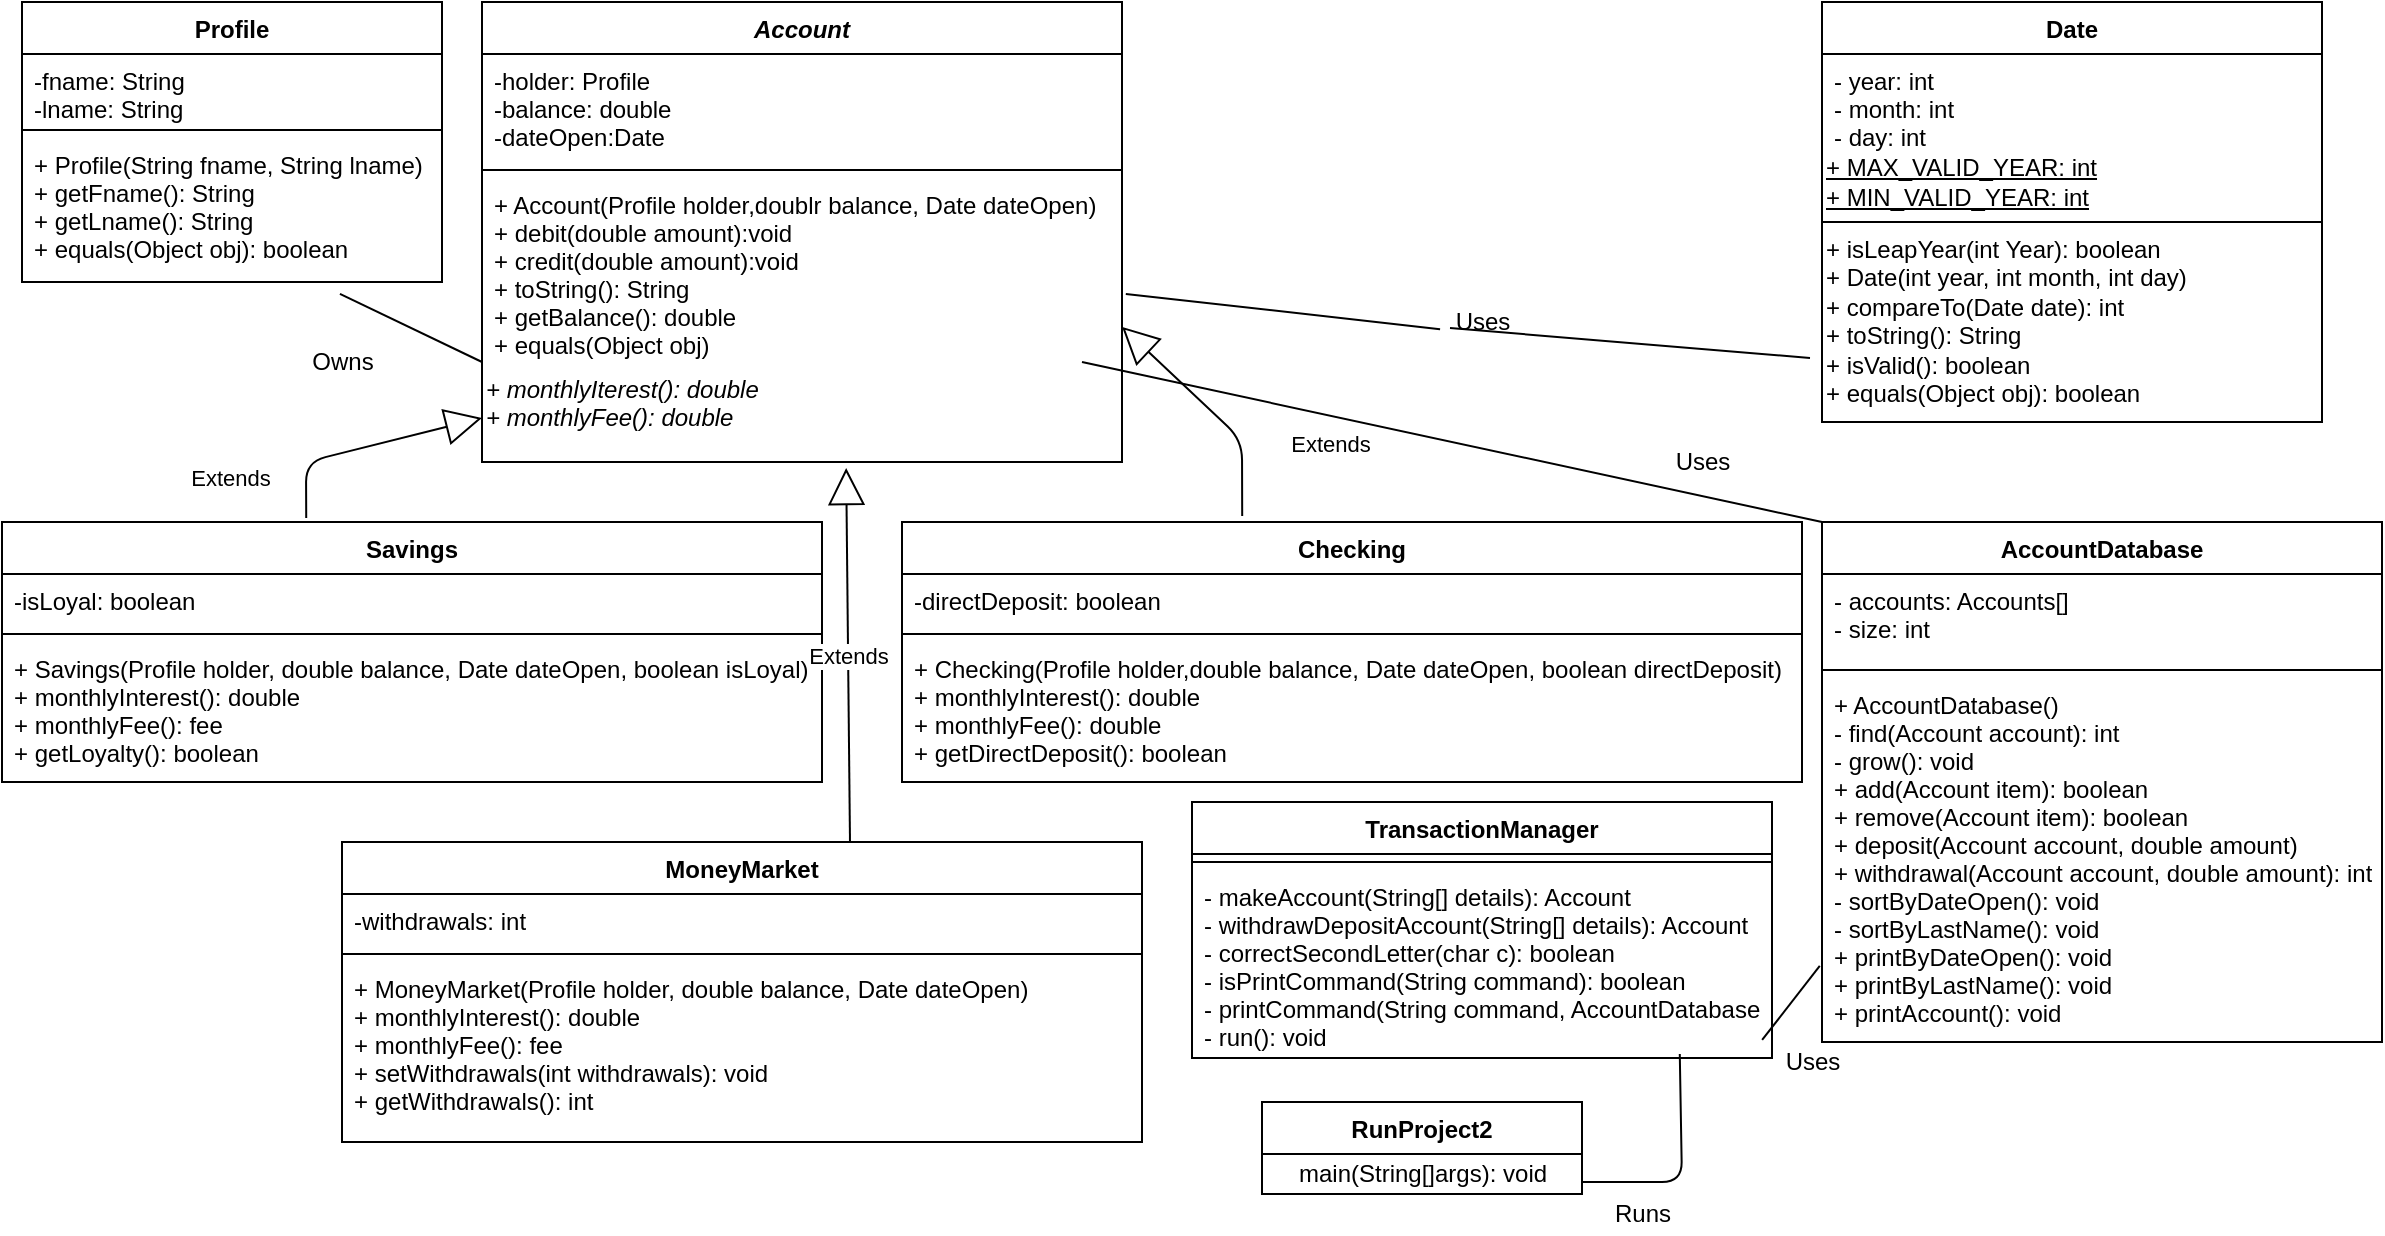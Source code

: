<mxfile version="13.7.8" type="github">
  <diagram id="HnuSA87M3PJG01zhBdf5" name="Page-1">
    <mxGraphModel dx="1422" dy="762" grid="0" gridSize="10" guides="1" tooltips="1" connect="1" arrows="1" fold="1" page="1" pageScale="1" pageWidth="1600" pageHeight="900" math="0" shadow="0">
      <root>
        <mxCell id="0" />
        <mxCell id="1" parent="0" />
        <mxCell id="8ORKqLpo0yyQ04rci0zG-6" value="Savings" style="swimlane;fontStyle=1;align=center;verticalAlign=top;childLayout=stackLayout;horizontal=1;startSize=26;horizontalStack=0;resizeParent=1;resizeParentMax=0;resizeLast=0;collapsible=1;marginBottom=0;" parent="1" vertex="1">
          <mxGeometry x="10" y="270" width="410" height="130" as="geometry" />
        </mxCell>
        <mxCell id="8ORKqLpo0yyQ04rci0zG-7" value="-isLoyal: boolean" style="text;strokeColor=none;fillColor=none;align=left;verticalAlign=top;spacingLeft=4;spacingRight=4;overflow=hidden;rotatable=0;points=[[0,0.5],[1,0.5]];portConstraint=eastwest;" parent="8ORKqLpo0yyQ04rci0zG-6" vertex="1">
          <mxGeometry y="26" width="410" height="26" as="geometry" />
        </mxCell>
        <mxCell id="8ORKqLpo0yyQ04rci0zG-8" value="" style="line;strokeWidth=1;fillColor=none;align=left;verticalAlign=middle;spacingTop=-1;spacingLeft=3;spacingRight=3;rotatable=0;labelPosition=right;points=[];portConstraint=eastwest;" parent="8ORKqLpo0yyQ04rci0zG-6" vertex="1">
          <mxGeometry y="52" width="410" height="8" as="geometry" />
        </mxCell>
        <mxCell id="8ORKqLpo0yyQ04rci0zG-9" value="+ Savings(Profile holder, double balance, Date dateOpen, boolean isLoyal)&#xa;+ monthlyInterest(): double&#xa;+ monthlyFee(): fee&#xa;+ getLoyalty(): boolean&#xa;" style="text;strokeColor=none;fillColor=none;align=left;verticalAlign=top;spacingLeft=4;spacingRight=4;overflow=hidden;rotatable=0;points=[[0,0.5],[1,0.5]];portConstraint=eastwest;" parent="8ORKqLpo0yyQ04rci0zG-6" vertex="1">
          <mxGeometry y="60" width="410" height="70" as="geometry" />
        </mxCell>
        <mxCell id="8ORKqLpo0yyQ04rci0zG-10" value="Account" style="swimlane;fontStyle=3;align=center;verticalAlign=top;childLayout=stackLayout;horizontal=1;startSize=26;horizontalStack=0;resizeParent=1;resizeParentMax=0;resizeLast=0;collapsible=1;marginBottom=0;" parent="1" vertex="1">
          <mxGeometry x="250" y="10" width="320" height="230" as="geometry" />
        </mxCell>
        <mxCell id="8ORKqLpo0yyQ04rci0zG-11" value="-holder: Profile&#xa;-balance: double&#xa;-dateOpen:Date" style="text;strokeColor=none;fillColor=none;align=left;verticalAlign=top;spacingLeft=4;spacingRight=4;overflow=hidden;rotatable=0;points=[[0,0.5],[1,0.5]];portConstraint=eastwest;" parent="8ORKqLpo0yyQ04rci0zG-10" vertex="1">
          <mxGeometry y="26" width="320" height="54" as="geometry" />
        </mxCell>
        <mxCell id="8ORKqLpo0yyQ04rci0zG-12" value="" style="line;strokeWidth=1;fillColor=none;align=left;verticalAlign=middle;spacingTop=-1;spacingLeft=3;spacingRight=3;rotatable=0;labelPosition=right;points=[];portConstraint=eastwest;" parent="8ORKqLpo0yyQ04rci0zG-10" vertex="1">
          <mxGeometry y="80" width="320" height="8" as="geometry" />
        </mxCell>
        <mxCell id="8ORKqLpo0yyQ04rci0zG-13" value="+ Account(Profile holder,doublr balance, Date dateOpen)&#xa;+ debit(double amount):void&#xa;+ credit(double amount):void&#xa;+ toString(): String&#xa;+ getBalance(): double&#xa;+ equals(Object obj)&#xa;" style="text;strokeColor=none;fillColor=none;align=left;verticalAlign=top;spacingLeft=4;spacingRight=4;overflow=hidden;rotatable=0;points=[[0,0.5],[1,0.5]];portConstraint=eastwest;fontStyle=0;" parent="8ORKqLpo0yyQ04rci0zG-10" vertex="1">
          <mxGeometry y="88" width="320" height="92" as="geometry" />
        </mxCell>
        <mxCell id="dWzIYh2ppegtRuZtaZ3O-7" value="+ monthlyIterest(): double&#xa;+ monthlyFee(): double" style="fillColor=none;strokeColor=none;align=left;labelPosition=center;verticalLabelPosition=middle;verticalAlign=top;fontStyle=2" vertex="1" parent="8ORKqLpo0yyQ04rci0zG-10">
          <mxGeometry y="180" width="320" height="50" as="geometry" />
        </mxCell>
        <mxCell id="8ORKqLpo0yyQ04rci0zG-21" value="Checking" style="swimlane;fontStyle=1;align=center;verticalAlign=top;childLayout=stackLayout;horizontal=1;startSize=26;horizontalStack=0;resizeParent=1;resizeParentMax=0;resizeLast=0;collapsible=1;marginBottom=0;" parent="1" vertex="1">
          <mxGeometry x="460" y="270" width="450" height="130" as="geometry" />
        </mxCell>
        <mxCell id="8ORKqLpo0yyQ04rci0zG-22" value="-directDeposit: boolean" style="text;strokeColor=none;fillColor=none;align=left;verticalAlign=top;spacingLeft=4;spacingRight=4;overflow=hidden;rotatable=0;points=[[0,0.5],[1,0.5]];portConstraint=eastwest;" parent="8ORKqLpo0yyQ04rci0zG-21" vertex="1">
          <mxGeometry y="26" width="450" height="26" as="geometry" />
        </mxCell>
        <mxCell id="8ORKqLpo0yyQ04rci0zG-23" value="" style="line;strokeWidth=1;fillColor=none;align=left;verticalAlign=middle;spacingTop=-1;spacingLeft=3;spacingRight=3;rotatable=0;labelPosition=right;points=[];portConstraint=eastwest;" parent="8ORKqLpo0yyQ04rci0zG-21" vertex="1">
          <mxGeometry y="52" width="450" height="8" as="geometry" />
        </mxCell>
        <mxCell id="8ORKqLpo0yyQ04rci0zG-24" value="+ Checking(Profile holder,double balance, Date dateOpen, boolean directDeposit)&#xa;+ monthlyInterest(): double&#xa;+ monthlyFee(): double&#xa;+ getDirectDeposit(): boolean" style="text;strokeColor=none;fillColor=none;align=left;verticalAlign=top;spacingLeft=4;spacingRight=4;overflow=hidden;rotatable=0;points=[[0,0.5],[1,0.5]];portConstraint=eastwest;" parent="8ORKqLpo0yyQ04rci0zG-21" vertex="1">
          <mxGeometry y="60" width="450" height="70" as="geometry" />
        </mxCell>
        <mxCell id="8ORKqLpo0yyQ04rci0zG-17" value="MoneyMarket" style="swimlane;fontStyle=1;align=center;verticalAlign=top;childLayout=stackLayout;horizontal=1;startSize=26;horizontalStack=0;resizeParent=1;resizeParentMax=0;resizeLast=0;collapsible=1;marginBottom=0;" parent="1" vertex="1">
          <mxGeometry x="180" y="430" width="400" height="150" as="geometry" />
        </mxCell>
        <mxCell id="8ORKqLpo0yyQ04rci0zG-18" value="-withdrawals: int" style="text;strokeColor=none;fillColor=none;align=left;verticalAlign=top;spacingLeft=4;spacingRight=4;overflow=hidden;rotatable=0;points=[[0,0.5],[1,0.5]];portConstraint=eastwest;" parent="8ORKqLpo0yyQ04rci0zG-17" vertex="1">
          <mxGeometry y="26" width="400" height="26" as="geometry" />
        </mxCell>
        <mxCell id="8ORKqLpo0yyQ04rci0zG-19" value="" style="line;strokeWidth=1;fillColor=none;align=left;verticalAlign=middle;spacingTop=-1;spacingLeft=3;spacingRight=3;rotatable=0;labelPosition=right;points=[];portConstraint=eastwest;" parent="8ORKqLpo0yyQ04rci0zG-17" vertex="1">
          <mxGeometry y="52" width="400" height="8" as="geometry" />
        </mxCell>
        <mxCell id="8ORKqLpo0yyQ04rci0zG-20" value="+ MoneyMarket(Profile holder, double balance, Date dateOpen)&#xa;+ monthlyInterest(): double&#xa;+ monthlyFee(): fee&#xa;+ setWithdrawals(int withdrawals): void&#xa;+ getWithdrawals(): int" style="text;strokeColor=none;fillColor=none;align=left;verticalAlign=top;spacingLeft=4;spacingRight=4;overflow=hidden;rotatable=0;points=[[0,0.5],[1,0.5]];portConstraint=eastwest;" parent="8ORKqLpo0yyQ04rci0zG-17" vertex="1">
          <mxGeometry y="60" width="400" height="90" as="geometry" />
        </mxCell>
        <mxCell id="QNcrNwa_ISNfp8zShLj_-3" value="Extends" style="endArrow=block;endSize=16;endFill=0;html=1;exitX=0.371;exitY=-0.015;exitDx=0;exitDy=0;exitPerimeter=0;" parent="1" source="8ORKqLpo0yyQ04rci0zG-6" edge="1">
          <mxGeometry x="-0.655" y="39" width="160" relative="1" as="geometry">
            <mxPoint x="140" y="260" as="sourcePoint" />
            <mxPoint x="250" y="218" as="targetPoint" />
            <Array as="points">
              <mxPoint x="162" y="240" />
            </Array>
            <mxPoint x="1" as="offset" />
          </mxGeometry>
        </mxCell>
        <mxCell id="QNcrNwa_ISNfp8zShLj_-7" value="Extends" style="endArrow=block;endSize=16;endFill=0;html=1;exitX=0.378;exitY=-0.023;exitDx=0;exitDy=0;exitPerimeter=0;entryX=1;entryY=0.809;entryDx=0;entryDy=0;entryPerimeter=0;" parent="1" source="8ORKqLpo0yyQ04rci0zG-21" target="8ORKqLpo0yyQ04rci0zG-13" edge="1">
          <mxGeometry x="-0.227" y="-30" width="160" relative="1" as="geometry">
            <mxPoint x="670" y="220" as="sourcePoint" />
            <mxPoint x="830" y="220" as="targetPoint" />
            <Array as="points">
              <mxPoint x="630" y="229" />
            </Array>
            <mxPoint x="30" y="30" as="offset" />
          </mxGeometry>
        </mxCell>
        <mxCell id="QNcrNwa_ISNfp8zShLj_-8" value="Extends" style="endArrow=block;endSize=16;endFill=0;html=1;entryX=0.569;entryY=1.06;entryDx=0;entryDy=0;entryPerimeter=0;exitX=0.635;exitY=0;exitDx=0;exitDy=0;exitPerimeter=0;" parent="1" source="8ORKqLpo0yyQ04rci0zG-17" target="dWzIYh2ppegtRuZtaZ3O-7" edge="1">
          <mxGeometry width="160" relative="1" as="geometry">
            <mxPoint x="434" y="370" as="sourcePoint" />
            <mxPoint x="800" y="390" as="targetPoint" />
            <Array as="points" />
          </mxGeometry>
        </mxCell>
        <mxCell id="dWzIYh2ppegtRuZtaZ3O-10" value="Date" style="swimlane;fontStyle=1;align=center;verticalAlign=top;childLayout=stackLayout;horizontal=1;startSize=26;horizontalStack=0;resizeParent=1;resizeParentMax=0;resizeLast=0;collapsible=1;marginBottom=0;fillColor=none;gradientColor=none;fontColor=#000000;html=0;" vertex="1" parent="1">
          <mxGeometry x="920" y="10" width="250" height="210" as="geometry" />
        </mxCell>
        <mxCell id="dWzIYh2ppegtRuZtaZ3O-11" value="- year: int&#xa;- month: int&#xa;- day: int" style="text;strokeColor=none;fillColor=none;align=left;verticalAlign=top;spacingLeft=4;spacingRight=4;overflow=hidden;rotatable=0;points=[[0,0.5],[1,0.5]];portConstraint=eastwest;fontStyle=0" vertex="1" parent="dWzIYh2ppegtRuZtaZ3O-10">
          <mxGeometry y="26" width="250" height="84" as="geometry" />
        </mxCell>
        <mxCell id="dWzIYh2ppegtRuZtaZ3O-15" value="+ isLeapYear(int Year): boolean&lt;br&gt;+ Date(int year, int month, int day)&lt;br&gt;+ compareTo(Date date): int&lt;br&gt;+ toString(): String&lt;br&gt;+ isValid(): boolean&lt;br&gt;+ equals(Object obj): boolean&lt;br&gt;" style="whiteSpace=wrap;html=1;strokeColor=#000000;fillColor=none;gradientColor=none;fontColor=#000000;align=left;verticalAlign=top;" vertex="1" parent="dWzIYh2ppegtRuZtaZ3O-10">
          <mxGeometry y="110" width="250" height="100" as="geometry" />
        </mxCell>
        <mxCell id="dWzIYh2ppegtRuZtaZ3O-14" value="&lt;u&gt;+ MAX_VALID_YEAR: int&lt;/u&gt;&lt;br&gt;&lt;u&gt;+ MIN_VALID_YEAR: int&lt;/u&gt;" style="whiteSpace=wrap;html=1;fillColor=none;gradientColor=none;fontColor=#000000;align=left;strokeColor=none;" vertex="1" parent="1">
          <mxGeometry x="920" y="90" width="160" height="20" as="geometry" />
        </mxCell>
        <mxCell id="dWzIYh2ppegtRuZtaZ3O-16" value="" style="endArrow=none;html=1;fontColor=#000000;align=left;entryX=-0.024;entryY=0.68;entryDx=0;entryDy=0;entryPerimeter=0;exitX=0.1;exitY=0.65;exitDx=0;exitDy=0;exitPerimeter=0;" edge="1" parent="1" source="dWzIYh2ppegtRuZtaZ3O-17" target="dWzIYh2ppegtRuZtaZ3O-15">
          <mxGeometry width="50" height="50" relative="1" as="geometry">
            <mxPoint x="700" y="290" as="sourcePoint" />
            <mxPoint x="750" y="240" as="targetPoint" />
            <Array as="points" />
          </mxGeometry>
        </mxCell>
        <mxCell id="dWzIYh2ppegtRuZtaZ3O-17" value="Uses" style="text;html=1;resizable=0;autosize=1;align=center;verticalAlign=middle;points=[];fillColor=none;strokeColor=none;rounded=0;fontColor=#000000;" vertex="1" parent="1">
          <mxGeometry x="730" y="160" width="40" height="20" as="geometry" />
        </mxCell>
        <mxCell id="dWzIYh2ppegtRuZtaZ3O-18" value="" style="endArrow=none;html=1;fontColor=#000000;align=left;entryX=-0.024;entryY=0.68;entryDx=0;entryDy=0;entryPerimeter=0;exitX=1.006;exitY=0.63;exitDx=0;exitDy=0;exitPerimeter=0;" edge="1" parent="1" source="8ORKqLpo0yyQ04rci0zG-13" target="dWzIYh2ppegtRuZtaZ3O-17">
          <mxGeometry width="50" height="50" relative="1" as="geometry">
            <mxPoint x="571.92" y="155.96" as="sourcePoint" />
            <mxPoint x="914" y="188" as="targetPoint" />
            <Array as="points" />
          </mxGeometry>
        </mxCell>
        <mxCell id="dWzIYh2ppegtRuZtaZ3O-25" value="Uses" style="text;html=1;resizable=0;autosize=1;align=center;verticalAlign=middle;points=[];fillColor=none;strokeColor=none;rounded=0;fontColor=#000000;" vertex="1" parent="1">
          <mxGeometry x="840" y="230" width="40" height="20" as="geometry" />
        </mxCell>
        <mxCell id="dWzIYh2ppegtRuZtaZ3O-2" value="Profile" style="swimlane;fontStyle=1;align=center;verticalAlign=top;childLayout=stackLayout;horizontal=1;startSize=26;horizontalStack=0;resizeParent=1;resizeParentMax=0;resizeLast=0;collapsible=1;marginBottom=0;" vertex="1" parent="1">
          <mxGeometry x="20" y="10" width="210" height="140" as="geometry" />
        </mxCell>
        <mxCell id="dWzIYh2ppegtRuZtaZ3O-3" value="-fname: String&#xa;-lname: String" style="text;strokeColor=none;fillColor=none;align=left;verticalAlign=top;spacingLeft=4;spacingRight=4;overflow=hidden;rotatable=0;points=[[0,0.5],[1,0.5]];portConstraint=eastwest;" vertex="1" parent="dWzIYh2ppegtRuZtaZ3O-2">
          <mxGeometry y="26" width="210" height="34" as="geometry" />
        </mxCell>
        <mxCell id="dWzIYh2ppegtRuZtaZ3O-4" value="" style="line;strokeWidth=1;fillColor=none;align=left;verticalAlign=middle;spacingTop=-1;spacingLeft=3;spacingRight=3;rotatable=0;labelPosition=right;points=[];portConstraint=eastwest;" vertex="1" parent="dWzIYh2ppegtRuZtaZ3O-2">
          <mxGeometry y="60" width="210" height="8" as="geometry" />
        </mxCell>
        <mxCell id="dWzIYh2ppegtRuZtaZ3O-5" value="+ Profile(String fname, String lname)&#xa;+ getFname(): String&#xa;+ getLname(): String&#xa;+ equals(Object obj): boolean&#xa;" style="text;strokeColor=none;fillColor=none;align=left;verticalAlign=top;spacingLeft=4;spacingRight=4;overflow=hidden;rotatable=0;points=[[0,0.5],[1,0.5]];portConstraint=eastwest;" vertex="1" parent="dWzIYh2ppegtRuZtaZ3O-2">
          <mxGeometry y="68" width="210" height="72" as="geometry" />
        </mxCell>
        <mxCell id="dWzIYh2ppegtRuZtaZ3O-31" value="" style="endArrow=none;html=1;fontColor=#000000;align=left;entryX=0;entryY=0;entryDx=0;entryDy=0;exitX=0.757;exitY=1.083;exitDx=0;exitDy=0;exitPerimeter=0;" edge="1" parent="1" source="dWzIYh2ppegtRuZtaZ3O-5" target="dWzIYh2ppegtRuZtaZ3O-7">
          <mxGeometry width="50" height="50" relative="1" as="geometry">
            <mxPoint x="158.99" y="172" as="sourcePoint" />
            <mxPoint x="600" y="350" as="targetPoint" />
            <Array as="points" />
          </mxGeometry>
        </mxCell>
        <mxCell id="dWzIYh2ppegtRuZtaZ3O-33" value="Owns" style="text;html=1;resizable=0;autosize=1;align=center;verticalAlign=middle;points=[];fillColor=none;strokeColor=none;rounded=0;fontColor=#000000;" vertex="1" parent="1">
          <mxGeometry x="155" y="180" width="50" height="20" as="geometry" />
        </mxCell>
        <mxCell id="dWzIYh2ppegtRuZtaZ3O-35" value="Uses" style="text;html=1;resizable=0;autosize=1;align=center;verticalAlign=middle;points=[];fillColor=none;strokeColor=none;rounded=0;fontColor=#000000;" vertex="1" parent="1">
          <mxGeometry x="895" y="530" width="40" height="20" as="geometry" />
        </mxCell>
        <mxCell id="dWzIYh2ppegtRuZtaZ3O-27" value="TransactionManager" style="swimlane;fontStyle=1;align=center;verticalAlign=top;childLayout=stackLayout;horizontal=1;startSize=26;horizontalStack=0;resizeParent=1;resizeParentMax=0;resizeLast=0;collapsible=1;marginBottom=0;strokeColor=#000000;fillColor=none;gradientColor=none;fontColor=#000000;html=0;" vertex="1" parent="1">
          <mxGeometry x="605" y="410" width="290" height="128" as="geometry" />
        </mxCell>
        <mxCell id="dWzIYh2ppegtRuZtaZ3O-29" value="" style="line;strokeWidth=1;fillColor=none;align=left;verticalAlign=middle;spacingTop=-1;spacingLeft=3;spacingRight=3;rotatable=0;labelPosition=right;points=[];portConstraint=eastwest;" vertex="1" parent="dWzIYh2ppegtRuZtaZ3O-27">
          <mxGeometry y="26" width="290" height="8" as="geometry" />
        </mxCell>
        <mxCell id="dWzIYh2ppegtRuZtaZ3O-28" value="- makeAccount(String[] details): Account&#xa;- withdrawDepositAccount(String[] details): Account&#xa;- correctSecondLetter(char c): boolean&#xa;- isPrintCommand(String command): boolean&#xa;- printCommand(String command, AccountDatabase accounts): void&#xa;- run(): void " style="text;strokeColor=none;fillColor=none;align=left;verticalAlign=top;spacingLeft=4;spacingRight=4;overflow=hidden;rotatable=0;points=[[0,0.5],[1,0.5]];portConstraint=eastwest;" vertex="1" parent="dWzIYh2ppegtRuZtaZ3O-27">
          <mxGeometry y="34" width="290" height="94" as="geometry" />
        </mxCell>
        <mxCell id="dWzIYh2ppegtRuZtaZ3O-20" value="AccountDatabase" style="swimlane;fontStyle=1;align=center;verticalAlign=top;childLayout=stackLayout;horizontal=1;startSize=26;horizontalStack=0;resizeParent=1;resizeParentMax=0;resizeLast=0;collapsible=1;marginBottom=0;strokeColor=#000000;fillColor=none;gradientColor=none;fontColor=#000000;html=0;" vertex="1" parent="1">
          <mxGeometry x="920" y="270" width="280" height="260" as="geometry" />
        </mxCell>
        <mxCell id="dWzIYh2ppegtRuZtaZ3O-24" value="" style="endArrow=none;html=1;fontColor=#000000;align=left;" edge="1" parent="dWzIYh2ppegtRuZtaZ3O-20">
          <mxGeometry width="50" height="50" relative="1" as="geometry">
            <mxPoint x="-370" y="-80" as="sourcePoint" />
            <mxPoint as="targetPoint" />
            <Array as="points" />
          </mxGeometry>
        </mxCell>
        <mxCell id="dWzIYh2ppegtRuZtaZ3O-21" value="- accounts: Accounts[]&#xa;- size: int" style="text;strokeColor=none;fillColor=none;align=left;verticalAlign=top;spacingLeft=4;spacingRight=4;overflow=hidden;rotatable=0;points=[[0,0.5],[1,0.5]];portConstraint=eastwest;" vertex="1" parent="dWzIYh2ppegtRuZtaZ3O-20">
          <mxGeometry y="26" width="280" height="44" as="geometry" />
        </mxCell>
        <mxCell id="dWzIYh2ppegtRuZtaZ3O-22" value="" style="line;strokeWidth=1;fillColor=none;align=left;verticalAlign=middle;spacingTop=-1;spacingLeft=3;spacingRight=3;rotatable=0;labelPosition=right;points=[];portConstraint=eastwest;" vertex="1" parent="dWzIYh2ppegtRuZtaZ3O-20">
          <mxGeometry y="70" width="280" height="8" as="geometry" />
        </mxCell>
        <mxCell id="dWzIYh2ppegtRuZtaZ3O-23" value="+ AccountDatabase()&#xa;- find(Account account): int&#xa;- grow(): void&#xa;+ add(Account item): boolean&#xa;+ remove(Account item): boolean&#xa;+ deposit(Account account, double amount)&#xa;+ withdrawal(Account account, double amount): int&#xa;- sortByDateOpen(): void&#xa;- sortByLastName(): void&#xa;+ printByDateOpen(): void&#xa;+ printByLastName(): void&#xa;+ printAccount(): void" style="text;strokeColor=none;fillColor=none;align=left;verticalAlign=top;spacingLeft=4;spacingRight=4;overflow=hidden;rotatable=0;points=[[0,0.5],[1,0.5]];portConstraint=eastwest;" vertex="1" parent="dWzIYh2ppegtRuZtaZ3O-20">
          <mxGeometry y="78" width="280" height="182" as="geometry" />
        </mxCell>
        <mxCell id="dWzIYh2ppegtRuZtaZ3O-34" value="" style="endArrow=none;html=1;fontColor=#000000;align=left;exitX=0.983;exitY=0.904;exitDx=0;exitDy=0;exitPerimeter=0;entryX=-0.004;entryY=0.791;entryDx=0;entryDy=0;entryPerimeter=0;" edge="1" parent="1" source="dWzIYh2ppegtRuZtaZ3O-28" target="dWzIYh2ppegtRuZtaZ3O-23">
          <mxGeometry width="50" height="50" relative="1" as="geometry">
            <mxPoint x="900" y="519" as="sourcePoint" />
            <mxPoint x="940" y="469" as="targetPoint" />
          </mxGeometry>
        </mxCell>
        <mxCell id="dWzIYh2ppegtRuZtaZ3O-36" value="RunProject2" style="swimlane;fontStyle=1;align=center;verticalAlign=top;childLayout=stackLayout;horizontal=1;startSize=26;horizontalStack=0;resizeParent=1;resizeParentMax=0;resizeLast=0;collapsible=1;marginBottom=0;strokeColor=#000000;fillColor=none;gradientColor=none;fontColor=#000000;html=0;" vertex="1" parent="1">
          <mxGeometry x="640" y="560" width="160" height="46" as="geometry" />
        </mxCell>
        <mxCell id="dWzIYh2ppegtRuZtaZ3O-40" value="main(String[]args): void" style="text;html=1;align=center;verticalAlign=middle;resizable=0;points=[];autosize=1;fontColor=#000000;" vertex="1" parent="dWzIYh2ppegtRuZtaZ3O-36">
          <mxGeometry y="26" width="160" height="20" as="geometry" />
        </mxCell>
        <mxCell id="dWzIYh2ppegtRuZtaZ3O-41" value="" style="endArrow=none;html=1;fontColor=#000000;align=left;entryX=0.841;entryY=0.979;entryDx=0;entryDy=0;entryPerimeter=0;" edge="1" parent="1" target="dWzIYh2ppegtRuZtaZ3O-28">
          <mxGeometry width="50" height="50" relative="1" as="geometry">
            <mxPoint x="800" y="600" as="sourcePoint" />
            <mxPoint x="850" y="550" as="targetPoint" />
            <Array as="points">
              <mxPoint x="850" y="600" />
            </Array>
          </mxGeometry>
        </mxCell>
        <mxCell id="dWzIYh2ppegtRuZtaZ3O-42" value="Runs" style="text;html=1;resizable=0;autosize=1;align=center;verticalAlign=middle;points=[];fillColor=none;strokeColor=none;rounded=0;fontColor=#000000;" vertex="1" parent="1">
          <mxGeometry x="810" y="606" width="40" height="20" as="geometry" />
        </mxCell>
      </root>
    </mxGraphModel>
  </diagram>
</mxfile>
